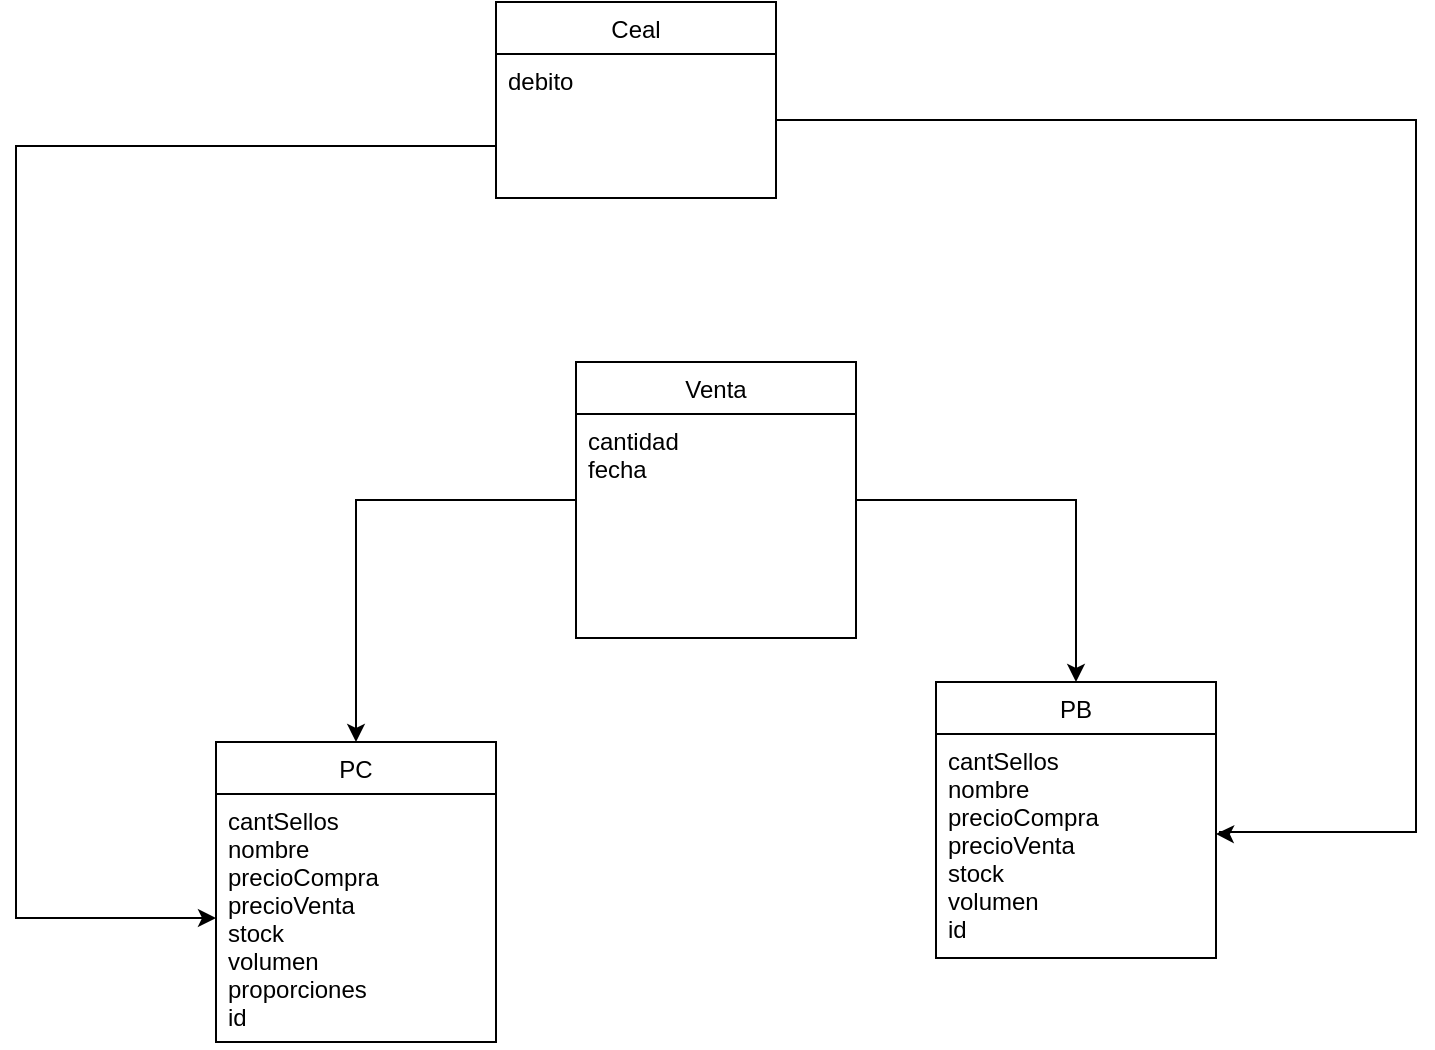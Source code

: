 <mxfile version="17.5.0" type="github">
  <diagram id="2lJbhXjDwRMvB29tp3XN" name="Page-1">
    <mxGraphModel dx="804" dy="802" grid="1" gridSize="10" guides="1" tooltips="1" connect="1" arrows="1" fold="1" page="1" pageScale="1" pageWidth="850" pageHeight="1100" math="0" shadow="0">
      <root>
        <mxCell id="0" />
        <mxCell id="1" parent="0" />
        <mxCell id="YFqficz9cbRMnIRUcbbT-1" value="PC" style="swimlane;fontStyle=0;childLayout=stackLayout;horizontal=1;startSize=26;fillColor=none;horizontalStack=0;resizeParent=1;resizeParentMax=0;resizeLast=0;collapsible=1;marginBottom=0;" parent="1" vertex="1">
          <mxGeometry x="130" y="500" width="140" height="150" as="geometry" />
        </mxCell>
        <mxCell id="YFqficz9cbRMnIRUcbbT-2" value="cantSellos&#xa;nombre&#xa;precioCompra&#xa;precioVenta&#xa;stock&#xa;volumen&#xa;proporciones&#xa;id" style="text;strokeColor=none;fillColor=none;align=left;verticalAlign=top;spacingLeft=4;spacingRight=4;overflow=hidden;rotatable=0;points=[[0,0.5],[1,0.5]];portConstraint=eastwest;" parent="YFqficz9cbRMnIRUcbbT-1" vertex="1">
          <mxGeometry y="26" width="140" height="124" as="geometry" />
        </mxCell>
        <mxCell id="YFqficz9cbRMnIRUcbbT-5" value="PB" style="swimlane;fontStyle=0;childLayout=stackLayout;horizontal=1;startSize=26;fillColor=none;horizontalStack=0;resizeParent=1;resizeParentMax=0;resizeLast=0;collapsible=1;marginBottom=0;" parent="1" vertex="1">
          <mxGeometry x="490" y="470" width="140" height="138" as="geometry" />
        </mxCell>
        <mxCell id="YFqficz9cbRMnIRUcbbT-6" value="cantSellos&#xa;nombre&#xa;precioCompra&#xa;precioVenta&#xa;stock&#xa;volumen&#xa;id" style="text;strokeColor=none;fillColor=none;align=left;verticalAlign=top;spacingLeft=4;spacingRight=4;overflow=hidden;rotatable=0;points=[[0,0.5],[1,0.5]];portConstraint=eastwest;" parent="YFqficz9cbRMnIRUcbbT-5" vertex="1">
          <mxGeometry y="26" width="140" height="112" as="geometry" />
        </mxCell>
        <mxCell id="fExh3g-K08b77jAoxeau-10" style="edgeStyle=orthogonalEdgeStyle;rounded=0;orthogonalLoop=1;jettySize=auto;html=1;entryX=0.5;entryY=0;entryDx=0;entryDy=0;" edge="1" parent="1" source="poQ1B_U8iS7Yu_5kHba--1" target="YFqficz9cbRMnIRUcbbT-1">
          <mxGeometry relative="1" as="geometry" />
        </mxCell>
        <mxCell id="fExh3g-K08b77jAoxeau-13" style="edgeStyle=orthogonalEdgeStyle;rounded=0;orthogonalLoop=1;jettySize=auto;html=1;" edge="1" parent="1" source="poQ1B_U8iS7Yu_5kHba--1" target="YFqficz9cbRMnIRUcbbT-5">
          <mxGeometry relative="1" as="geometry" />
        </mxCell>
        <mxCell id="poQ1B_U8iS7Yu_5kHba--1" value="Venta" style="swimlane;fontStyle=0;childLayout=stackLayout;horizontal=1;startSize=26;fillColor=none;horizontalStack=0;resizeParent=1;resizeParentMax=0;resizeLast=0;collapsible=1;marginBottom=0;" parent="1" vertex="1">
          <mxGeometry x="310" y="310" width="140" height="138" as="geometry" />
        </mxCell>
        <mxCell id="poQ1B_U8iS7Yu_5kHba--2" value="cantidad&#xa;fecha" style="text;strokeColor=none;fillColor=none;align=left;verticalAlign=top;spacingLeft=4;spacingRight=4;overflow=hidden;rotatable=0;points=[[0,0.5],[1,0.5]];portConstraint=eastwest;" parent="poQ1B_U8iS7Yu_5kHba--1" vertex="1">
          <mxGeometry y="26" width="140" height="112" as="geometry" />
        </mxCell>
        <mxCell id="fExh3g-K08b77jAoxeau-14" style="edgeStyle=orthogonalEdgeStyle;rounded=0;orthogonalLoop=1;jettySize=auto;html=1;entryX=1;entryY=0.446;entryDx=0;entryDy=0;entryPerimeter=0;" edge="1" parent="1" source="poQ1B_U8iS7Yu_5kHba--5" target="YFqficz9cbRMnIRUcbbT-6">
          <mxGeometry relative="1" as="geometry">
            <mxPoint x="630" y="560" as="targetPoint" />
            <Array as="points">
              <mxPoint x="730" y="189" />
              <mxPoint x="730" y="545" />
              <mxPoint x="632" y="545" />
              <mxPoint x="632" y="546" />
            </Array>
          </mxGeometry>
        </mxCell>
        <mxCell id="poQ1B_U8iS7Yu_5kHba--5" value="Ceal" style="swimlane;fontStyle=0;childLayout=stackLayout;horizontal=1;startSize=26;fillColor=none;horizontalStack=0;resizeParent=1;resizeParentMax=0;resizeLast=0;collapsible=1;marginBottom=0;" parent="1" vertex="1">
          <mxGeometry x="270" y="130" width="140" height="98" as="geometry" />
        </mxCell>
        <mxCell id="poQ1B_U8iS7Yu_5kHba--6" value="debito" style="text;strokeColor=none;fillColor=none;align=left;verticalAlign=top;spacingLeft=4;spacingRight=4;overflow=hidden;rotatable=0;points=[[0,0.5],[1,0.5]];portConstraint=eastwest;" parent="poQ1B_U8iS7Yu_5kHba--5" vertex="1">
          <mxGeometry y="26" width="140" height="72" as="geometry" />
        </mxCell>
        <mxCell id="fExh3g-K08b77jAoxeau-15" style="edgeStyle=orthogonalEdgeStyle;rounded=0;orthogonalLoop=1;jettySize=auto;html=1;entryX=0;entryY=0.5;entryDx=0;entryDy=0;" edge="1" parent="1" source="poQ1B_U8iS7Yu_5kHba--6" target="YFqficz9cbRMnIRUcbbT-2">
          <mxGeometry relative="1" as="geometry">
            <mxPoint x="30" y="600" as="targetPoint" />
            <Array as="points">
              <mxPoint x="30" y="202" />
              <mxPoint x="30" y="588" />
            </Array>
          </mxGeometry>
        </mxCell>
      </root>
    </mxGraphModel>
  </diagram>
</mxfile>
